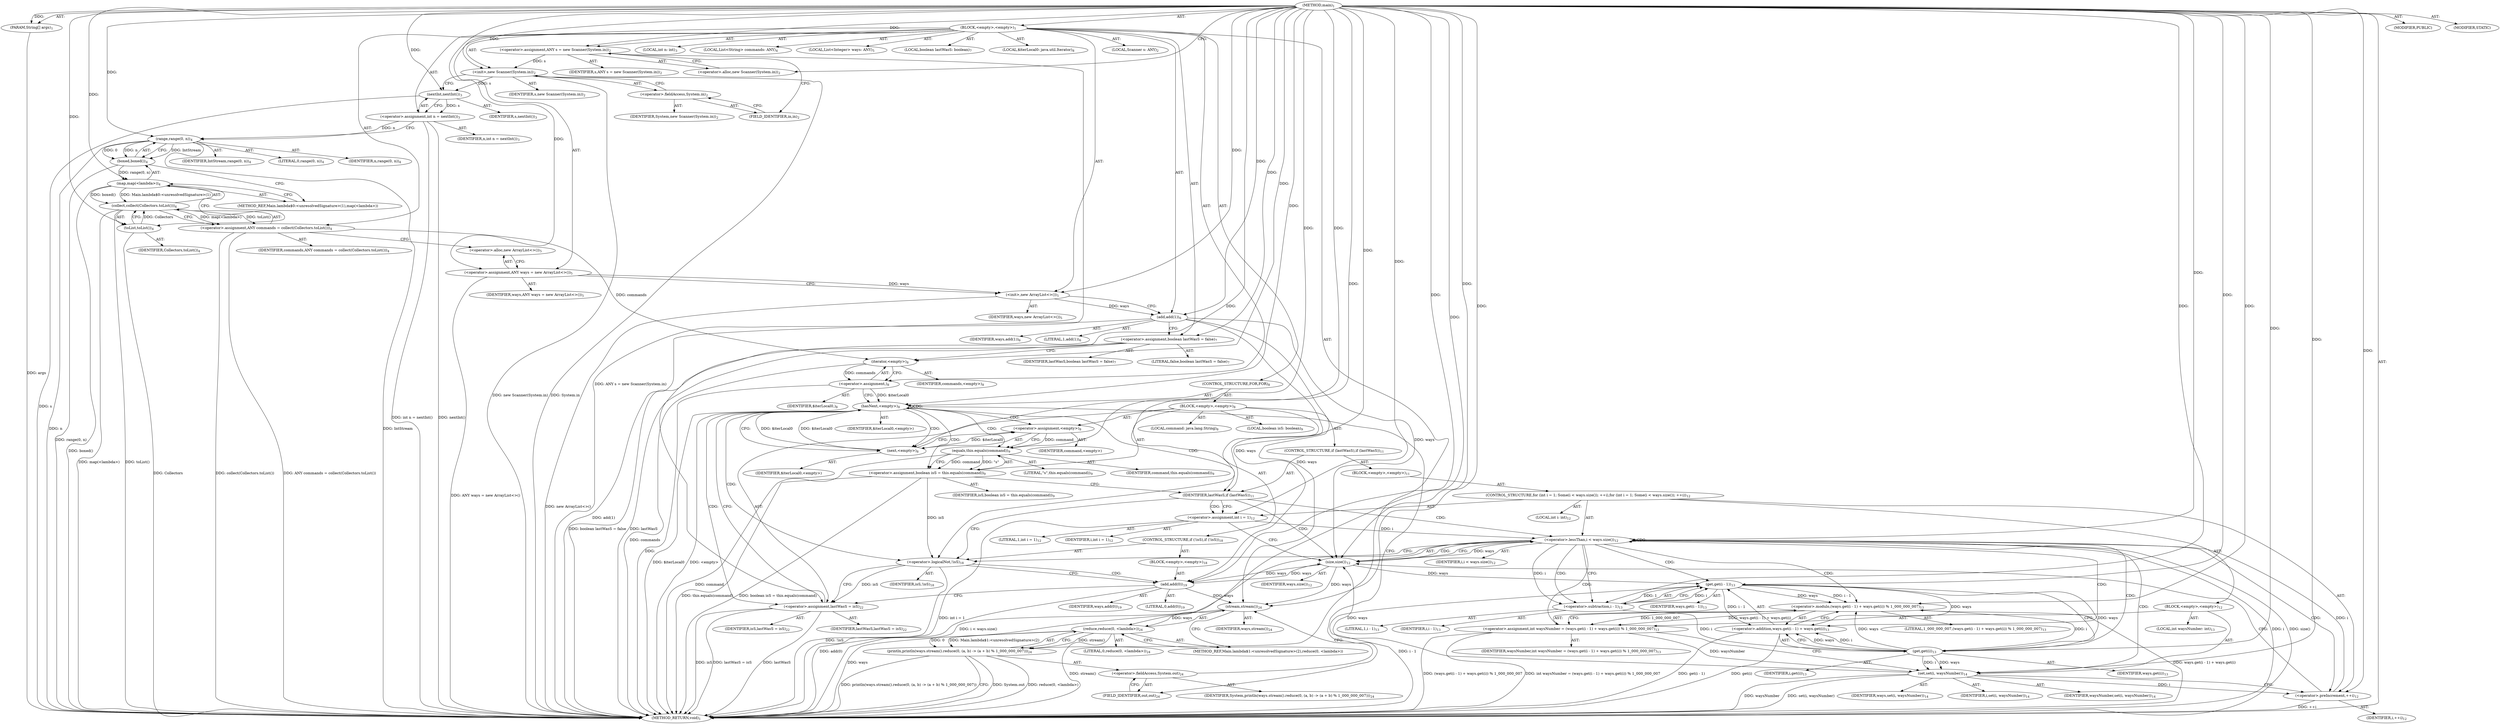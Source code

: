 digraph "main" {  
"37" [label = <(METHOD,main)<SUB>1</SUB>> ]
"12" [label = <(PARAM,String[] args)<SUB>1</SUB>> ]
"38" [label = <(BLOCK,&lt;empty&gt;,&lt;empty&gt;)<SUB>1</SUB>> ]
"4" [label = <(LOCAL,Scanner s: ANY)<SUB>2</SUB>> ]
"39" [label = <(&lt;operator&gt;.assignment,ANY s = new Scanner(System.in))<SUB>2</SUB>> ]
"40" [label = <(IDENTIFIER,s,ANY s = new Scanner(System.in))<SUB>2</SUB>> ]
"41" [label = <(&lt;operator&gt;.alloc,new Scanner(System.in))<SUB>2</SUB>> ]
"42" [label = <(&lt;init&gt;,new Scanner(System.in))<SUB>2</SUB>> ]
"3" [label = <(IDENTIFIER,s,new Scanner(System.in))<SUB>2</SUB>> ]
"43" [label = <(&lt;operator&gt;.fieldAccess,System.in)<SUB>2</SUB>> ]
"44" [label = <(IDENTIFIER,System,new Scanner(System.in))<SUB>2</SUB>> ]
"45" [label = <(FIELD_IDENTIFIER,in,in)<SUB>2</SUB>> ]
"8" [label = <(LOCAL,int n: int)<SUB>3</SUB>> ]
"46" [label = <(&lt;operator&gt;.assignment,int n = nextInt())<SUB>3</SUB>> ]
"47" [label = <(IDENTIFIER,n,int n = nextInt())<SUB>3</SUB>> ]
"48" [label = <(nextInt,nextInt())<SUB>3</SUB>> ]
"49" [label = <(IDENTIFIER,s,nextInt())<SUB>3</SUB>> ]
"10" [label = <(LOCAL,List&lt;String&gt; commands: ANY)<SUB>4</SUB>> ]
"50" [label = <(&lt;operator&gt;.assignment,ANY commands = collect(Collectors.toList()))<SUB>4</SUB>> ]
"51" [label = <(IDENTIFIER,commands,ANY commands = collect(Collectors.toList()))<SUB>4</SUB>> ]
"52" [label = <(collect,collect(Collectors.toList()))<SUB>4</SUB>> ]
"53" [label = <(map,map(&lt;lambda&gt;))<SUB>4</SUB>> ]
"54" [label = <(boxed,boxed())<SUB>4</SUB>> ]
"55" [label = <(range,range(0, n))<SUB>4</SUB>> ]
"56" [label = <(IDENTIFIER,IntStream,range(0, n))<SUB>4</SUB>> ]
"57" [label = <(LITERAL,0,range(0, n))<SUB>4</SUB>> ]
"58" [label = <(IDENTIFIER,n,range(0, n))<SUB>4</SUB>> ]
"6" [label = <(METHOD_REF,Main.lambda$0:&lt;unresolvedSignature&gt;(1),map(&lt;lambda&gt;))> ]
"59" [label = <(toList,toList())<SUB>4</SUB>> ]
"60" [label = <(IDENTIFIER,Collectors,toList())<SUB>4</SUB>> ]
"14" [label = <(LOCAL,List&lt;Integer&gt; ways: ANY)<SUB>5</SUB>> ]
"61" [label = <(&lt;operator&gt;.assignment,ANY ways = new ArrayList&lt;&gt;())<SUB>5</SUB>> ]
"62" [label = <(IDENTIFIER,ways,ANY ways = new ArrayList&lt;&gt;())<SUB>5</SUB>> ]
"63" [label = <(&lt;operator&gt;.alloc,new ArrayList&lt;&gt;())<SUB>5</SUB>> ]
"64" [label = <(&lt;init&gt;,new ArrayList&lt;&gt;())<SUB>5</SUB>> ]
"13" [label = <(IDENTIFIER,ways,new ArrayList&lt;&gt;())<SUB>5</SUB>> ]
"65" [label = <(add,add(1))<SUB>6</SUB>> ]
"66" [label = <(IDENTIFIER,ways,add(1))<SUB>6</SUB>> ]
"67" [label = <(LITERAL,1,add(1))<SUB>6</SUB>> ]
"20" [label = <(LOCAL,boolean lastWasS: boolean)<SUB>7</SUB>> ]
"68" [label = <(&lt;operator&gt;.assignment,boolean lastWasS = false)<SUB>7</SUB>> ]
"69" [label = <(IDENTIFIER,lastWasS,boolean lastWasS = false)<SUB>7</SUB>> ]
"70" [label = <(LITERAL,false,boolean lastWasS = false)<SUB>7</SUB>> ]
"71" [label = <(LOCAL,$iterLocal0: java.util.Iterator)<SUB>8</SUB>> ]
"72" [label = <(&lt;operator&gt;.assignment,)<SUB>8</SUB>> ]
"73" [label = <(IDENTIFIER,$iterLocal0,)<SUB>8</SUB>> ]
"74" [label = <(iterator,&lt;empty&gt;)<SUB>8</SUB>> ]
"75" [label = <(IDENTIFIER,commands,&lt;empty&gt;)<SUB>8</SUB>> ]
"76" [label = <(CONTROL_STRUCTURE,FOR,FOR)<SUB>8</SUB>> ]
"77" [label = <(hasNext,&lt;empty&gt;)<SUB>8</SUB>> ]
"78" [label = <(IDENTIFIER,$iterLocal0,&lt;empty&gt;)> ]
"79" [label = <(BLOCK,&lt;empty&gt;,&lt;empty&gt;)<SUB>8</SUB>> ]
"80" [label = <(LOCAL,command: java.lang.String)<SUB>8</SUB>> ]
"81" [label = <(&lt;operator&gt;.assignment,&lt;empty&gt;)<SUB>8</SUB>> ]
"82" [label = <(IDENTIFIER,command,&lt;empty&gt;)> ]
"83" [label = <(next,&lt;empty&gt;)<SUB>8</SUB>> ]
"84" [label = <(IDENTIFIER,$iterLocal0,&lt;empty&gt;)> ]
"85" [label = <(LOCAL,boolean isS: boolean)<SUB>9</SUB>> ]
"86" [label = <(&lt;operator&gt;.assignment,boolean isS = this.equals(command))<SUB>9</SUB>> ]
"87" [label = <(IDENTIFIER,isS,boolean isS = this.equals(command))<SUB>9</SUB>> ]
"88" [label = <(equals,this.equals(command))<SUB>9</SUB>> ]
"89" [label = <(LITERAL,&quot;s&quot;,this.equals(command))<SUB>9</SUB>> ]
"90" [label = <(IDENTIFIER,command,this.equals(command))<SUB>9</SUB>> ]
"91" [label = <(CONTROL_STRUCTURE,if (lastWasS),if (lastWasS))<SUB>11</SUB>> ]
"92" [label = <(IDENTIFIER,lastWasS,if (lastWasS))<SUB>11</SUB>> ]
"93" [label = <(BLOCK,&lt;empty&gt;,&lt;empty&gt;)<SUB>11</SUB>> ]
"94" [label = <(CONTROL_STRUCTURE,for (int i = 1; Some(i &lt; ways.size()); ++i),for (int i = 1; Some(i &lt; ways.size()); ++i))<SUB>12</SUB>> ]
"95" [label = <(LOCAL,int i: int)<SUB>12</SUB>> ]
"96" [label = <(&lt;operator&gt;.assignment,int i = 1)<SUB>12</SUB>> ]
"97" [label = <(IDENTIFIER,i,int i = 1)<SUB>12</SUB>> ]
"98" [label = <(LITERAL,1,int i = 1)<SUB>12</SUB>> ]
"99" [label = <(&lt;operator&gt;.lessThan,i &lt; ways.size())<SUB>12</SUB>> ]
"100" [label = <(IDENTIFIER,i,i &lt; ways.size())<SUB>12</SUB>> ]
"101" [label = <(size,size())<SUB>12</SUB>> ]
"102" [label = <(IDENTIFIER,ways,size())<SUB>12</SUB>> ]
"103" [label = <(&lt;operator&gt;.preIncrement,++i)<SUB>12</SUB>> ]
"104" [label = <(IDENTIFIER,i,++i)<SUB>12</SUB>> ]
"105" [label = <(BLOCK,&lt;empty&gt;,&lt;empty&gt;)<SUB>12</SUB>> ]
"106" [label = <(LOCAL,int waysNumber: int)<SUB>13</SUB>> ]
"107" [label = <(&lt;operator&gt;.assignment,int waysNumber = (ways.get(i - 1) + ways.get(i)) % 1_000_000_007)<SUB>13</SUB>> ]
"108" [label = <(IDENTIFIER,waysNumber,int waysNumber = (ways.get(i - 1) + ways.get(i)) % 1_000_000_007)<SUB>13</SUB>> ]
"109" [label = <(&lt;operator&gt;.modulo,(ways.get(i - 1) + ways.get(i)) % 1_000_000_007)<SUB>13</SUB>> ]
"110" [label = <(&lt;operator&gt;.addition,ways.get(i - 1) + ways.get(i))<SUB>13</SUB>> ]
"111" [label = <(get,get(i - 1))<SUB>13</SUB>> ]
"112" [label = <(IDENTIFIER,ways,get(i - 1))<SUB>13</SUB>> ]
"113" [label = <(&lt;operator&gt;.subtraction,i - 1)<SUB>13</SUB>> ]
"114" [label = <(IDENTIFIER,i,i - 1)<SUB>13</SUB>> ]
"115" [label = <(LITERAL,1,i - 1)<SUB>13</SUB>> ]
"116" [label = <(get,get(i))<SUB>13</SUB>> ]
"117" [label = <(IDENTIFIER,ways,get(i))<SUB>13</SUB>> ]
"118" [label = <(IDENTIFIER,i,get(i))<SUB>13</SUB>> ]
"119" [label = <(LITERAL,1_000_000_007,(ways.get(i - 1) + ways.get(i)) % 1_000_000_007)<SUB>13</SUB>> ]
"120" [label = <(set,set(i, waysNumber))<SUB>14</SUB>> ]
"121" [label = <(IDENTIFIER,ways,set(i, waysNumber))<SUB>14</SUB>> ]
"122" [label = <(IDENTIFIER,i,set(i, waysNumber))<SUB>14</SUB>> ]
"123" [label = <(IDENTIFIER,waysNumber,set(i, waysNumber))<SUB>14</SUB>> ]
"124" [label = <(CONTROL_STRUCTURE,if (!isS),if (!isS))<SUB>18</SUB>> ]
"125" [label = <(&lt;operator&gt;.logicalNot,!isS)<SUB>18</SUB>> ]
"126" [label = <(IDENTIFIER,isS,!isS)<SUB>18</SUB>> ]
"127" [label = <(BLOCK,&lt;empty&gt;,&lt;empty&gt;)<SUB>18</SUB>> ]
"128" [label = <(add,add(0))<SUB>19</SUB>> ]
"129" [label = <(IDENTIFIER,ways,add(0))<SUB>19</SUB>> ]
"130" [label = <(LITERAL,0,add(0))<SUB>19</SUB>> ]
"131" [label = <(&lt;operator&gt;.assignment,lastWasS = isS)<SUB>22</SUB>> ]
"132" [label = <(IDENTIFIER,lastWasS,lastWasS = isS)<SUB>22</SUB>> ]
"133" [label = <(IDENTIFIER,isS,lastWasS = isS)<SUB>22</SUB>> ]
"134" [label = <(println,println(ways.stream().reduce(0, (a, b) -&gt; (a + b) % 1_000_000_007)))<SUB>24</SUB>> ]
"135" [label = <(&lt;operator&gt;.fieldAccess,System.out)<SUB>24</SUB>> ]
"136" [label = <(IDENTIFIER,System,println(ways.stream().reduce(0, (a, b) -&gt; (a + b) % 1_000_000_007)))<SUB>24</SUB>> ]
"137" [label = <(FIELD_IDENTIFIER,out,out)<SUB>24</SUB>> ]
"138" [label = <(reduce,reduce(0, &lt;lambda&gt;))<SUB>24</SUB>> ]
"139" [label = <(stream,stream())<SUB>24</SUB>> ]
"140" [label = <(IDENTIFIER,ways,stream())<SUB>24</SUB>> ]
"141" [label = <(LITERAL,0,reduce(0, &lt;lambda&gt;))<SUB>24</SUB>> ]
"16" [label = <(METHOD_REF,Main.lambda$1:&lt;unresolvedSignature&gt;(2),reduce(0, &lt;lambda&gt;))> ]
"142" [label = <(MODIFIER,PUBLIC)> ]
"143" [label = <(MODIFIER,STATIC)> ]
"144" [label = <(METHOD_RETURN,void)<SUB>1</SUB>> ]
  "37" -> "12"  [ label = "AST: "] 
  "37" -> "38"  [ label = "AST: "] 
  "37" -> "142"  [ label = "AST: "] 
  "37" -> "143"  [ label = "AST: "] 
  "37" -> "144"  [ label = "AST: "] 
  "38" -> "4"  [ label = "AST: "] 
  "38" -> "39"  [ label = "AST: "] 
  "38" -> "42"  [ label = "AST: "] 
  "38" -> "8"  [ label = "AST: "] 
  "38" -> "46"  [ label = "AST: "] 
  "38" -> "10"  [ label = "AST: "] 
  "38" -> "50"  [ label = "AST: "] 
  "38" -> "14"  [ label = "AST: "] 
  "38" -> "61"  [ label = "AST: "] 
  "38" -> "64"  [ label = "AST: "] 
  "38" -> "65"  [ label = "AST: "] 
  "38" -> "20"  [ label = "AST: "] 
  "38" -> "68"  [ label = "AST: "] 
  "38" -> "71"  [ label = "AST: "] 
  "38" -> "72"  [ label = "AST: "] 
  "38" -> "76"  [ label = "AST: "] 
  "38" -> "134"  [ label = "AST: "] 
  "39" -> "40"  [ label = "AST: "] 
  "39" -> "41"  [ label = "AST: "] 
  "42" -> "3"  [ label = "AST: "] 
  "42" -> "43"  [ label = "AST: "] 
  "43" -> "44"  [ label = "AST: "] 
  "43" -> "45"  [ label = "AST: "] 
  "46" -> "47"  [ label = "AST: "] 
  "46" -> "48"  [ label = "AST: "] 
  "48" -> "49"  [ label = "AST: "] 
  "50" -> "51"  [ label = "AST: "] 
  "50" -> "52"  [ label = "AST: "] 
  "52" -> "53"  [ label = "AST: "] 
  "52" -> "59"  [ label = "AST: "] 
  "53" -> "54"  [ label = "AST: "] 
  "53" -> "6"  [ label = "AST: "] 
  "54" -> "55"  [ label = "AST: "] 
  "55" -> "56"  [ label = "AST: "] 
  "55" -> "57"  [ label = "AST: "] 
  "55" -> "58"  [ label = "AST: "] 
  "59" -> "60"  [ label = "AST: "] 
  "61" -> "62"  [ label = "AST: "] 
  "61" -> "63"  [ label = "AST: "] 
  "64" -> "13"  [ label = "AST: "] 
  "65" -> "66"  [ label = "AST: "] 
  "65" -> "67"  [ label = "AST: "] 
  "68" -> "69"  [ label = "AST: "] 
  "68" -> "70"  [ label = "AST: "] 
  "72" -> "73"  [ label = "AST: "] 
  "72" -> "74"  [ label = "AST: "] 
  "74" -> "75"  [ label = "AST: "] 
  "76" -> "77"  [ label = "AST: "] 
  "76" -> "79"  [ label = "AST: "] 
  "77" -> "78"  [ label = "AST: "] 
  "79" -> "80"  [ label = "AST: "] 
  "79" -> "81"  [ label = "AST: "] 
  "79" -> "85"  [ label = "AST: "] 
  "79" -> "86"  [ label = "AST: "] 
  "79" -> "91"  [ label = "AST: "] 
  "79" -> "124"  [ label = "AST: "] 
  "79" -> "131"  [ label = "AST: "] 
  "81" -> "82"  [ label = "AST: "] 
  "81" -> "83"  [ label = "AST: "] 
  "83" -> "84"  [ label = "AST: "] 
  "86" -> "87"  [ label = "AST: "] 
  "86" -> "88"  [ label = "AST: "] 
  "88" -> "89"  [ label = "AST: "] 
  "88" -> "90"  [ label = "AST: "] 
  "91" -> "92"  [ label = "AST: "] 
  "91" -> "93"  [ label = "AST: "] 
  "93" -> "94"  [ label = "AST: "] 
  "94" -> "95"  [ label = "AST: "] 
  "94" -> "96"  [ label = "AST: "] 
  "94" -> "99"  [ label = "AST: "] 
  "94" -> "103"  [ label = "AST: "] 
  "94" -> "105"  [ label = "AST: "] 
  "96" -> "97"  [ label = "AST: "] 
  "96" -> "98"  [ label = "AST: "] 
  "99" -> "100"  [ label = "AST: "] 
  "99" -> "101"  [ label = "AST: "] 
  "101" -> "102"  [ label = "AST: "] 
  "103" -> "104"  [ label = "AST: "] 
  "105" -> "106"  [ label = "AST: "] 
  "105" -> "107"  [ label = "AST: "] 
  "105" -> "120"  [ label = "AST: "] 
  "107" -> "108"  [ label = "AST: "] 
  "107" -> "109"  [ label = "AST: "] 
  "109" -> "110"  [ label = "AST: "] 
  "109" -> "119"  [ label = "AST: "] 
  "110" -> "111"  [ label = "AST: "] 
  "110" -> "116"  [ label = "AST: "] 
  "111" -> "112"  [ label = "AST: "] 
  "111" -> "113"  [ label = "AST: "] 
  "113" -> "114"  [ label = "AST: "] 
  "113" -> "115"  [ label = "AST: "] 
  "116" -> "117"  [ label = "AST: "] 
  "116" -> "118"  [ label = "AST: "] 
  "120" -> "121"  [ label = "AST: "] 
  "120" -> "122"  [ label = "AST: "] 
  "120" -> "123"  [ label = "AST: "] 
  "124" -> "125"  [ label = "AST: "] 
  "124" -> "127"  [ label = "AST: "] 
  "125" -> "126"  [ label = "AST: "] 
  "127" -> "128"  [ label = "AST: "] 
  "128" -> "129"  [ label = "AST: "] 
  "128" -> "130"  [ label = "AST: "] 
  "131" -> "132"  [ label = "AST: "] 
  "131" -> "133"  [ label = "AST: "] 
  "134" -> "135"  [ label = "AST: "] 
  "134" -> "138"  [ label = "AST: "] 
  "135" -> "136"  [ label = "AST: "] 
  "135" -> "137"  [ label = "AST: "] 
  "138" -> "139"  [ label = "AST: "] 
  "138" -> "141"  [ label = "AST: "] 
  "138" -> "16"  [ label = "AST: "] 
  "139" -> "140"  [ label = "AST: "] 
  "39" -> "45"  [ label = "CFG: "] 
  "42" -> "48"  [ label = "CFG: "] 
  "46" -> "55"  [ label = "CFG: "] 
  "50" -> "63"  [ label = "CFG: "] 
  "61" -> "64"  [ label = "CFG: "] 
  "64" -> "65"  [ label = "CFG: "] 
  "65" -> "68"  [ label = "CFG: "] 
  "68" -> "74"  [ label = "CFG: "] 
  "72" -> "77"  [ label = "CFG: "] 
  "134" -> "144"  [ label = "CFG: "] 
  "41" -> "39"  [ label = "CFG: "] 
  "43" -> "42"  [ label = "CFG: "] 
  "48" -> "46"  [ label = "CFG: "] 
  "52" -> "50"  [ label = "CFG: "] 
  "63" -> "61"  [ label = "CFG: "] 
  "74" -> "72"  [ label = "CFG: "] 
  "77" -> "83"  [ label = "CFG: "] 
  "77" -> "137"  [ label = "CFG: "] 
  "135" -> "139"  [ label = "CFG: "] 
  "138" -> "134"  [ label = "CFG: "] 
  "45" -> "43"  [ label = "CFG: "] 
  "53" -> "59"  [ label = "CFG: "] 
  "59" -> "52"  [ label = "CFG: "] 
  "81" -> "88"  [ label = "CFG: "] 
  "86" -> "92"  [ label = "CFG: "] 
  "131" -> "77"  [ label = "CFG: "] 
  "137" -> "135"  [ label = "CFG: "] 
  "139" -> "16"  [ label = "CFG: "] 
  "16" -> "138"  [ label = "CFG: "] 
  "54" -> "6"  [ label = "CFG: "] 
  "6" -> "53"  [ label = "CFG: "] 
  "83" -> "81"  [ label = "CFG: "] 
  "88" -> "86"  [ label = "CFG: "] 
  "92" -> "96"  [ label = "CFG: "] 
  "92" -> "125"  [ label = "CFG: "] 
  "125" -> "128"  [ label = "CFG: "] 
  "125" -> "131"  [ label = "CFG: "] 
  "55" -> "54"  [ label = "CFG: "] 
  "128" -> "131"  [ label = "CFG: "] 
  "96" -> "101"  [ label = "CFG: "] 
  "99" -> "113"  [ label = "CFG: "] 
  "99" -> "125"  [ label = "CFG: "] 
  "103" -> "101"  [ label = "CFG: "] 
  "101" -> "99"  [ label = "CFG: "] 
  "107" -> "120"  [ label = "CFG: "] 
  "120" -> "103"  [ label = "CFG: "] 
  "109" -> "107"  [ label = "CFG: "] 
  "110" -> "109"  [ label = "CFG: "] 
  "111" -> "116"  [ label = "CFG: "] 
  "116" -> "110"  [ label = "CFG: "] 
  "113" -> "111"  [ label = "CFG: "] 
  "37" -> "41"  [ label = "CFG: "] 
  "12" -> "144"  [ label = "DDG: args"] 
  "39" -> "144"  [ label = "DDG: ANY s = new Scanner(System.in)"] 
  "42" -> "144"  [ label = "DDG: System.in"] 
  "42" -> "144"  [ label = "DDG: new Scanner(System.in)"] 
  "48" -> "144"  [ label = "DDG: s"] 
  "46" -> "144"  [ label = "DDG: nextInt()"] 
  "46" -> "144"  [ label = "DDG: int n = nextInt()"] 
  "55" -> "144"  [ label = "DDG: n"] 
  "54" -> "144"  [ label = "DDG: range(0, n)"] 
  "53" -> "144"  [ label = "DDG: boxed()"] 
  "52" -> "144"  [ label = "DDG: map(&lt;lambda&gt;)"] 
  "52" -> "144"  [ label = "DDG: toList()"] 
  "50" -> "144"  [ label = "DDG: collect(Collectors.toList())"] 
  "50" -> "144"  [ label = "DDG: ANY commands = collect(Collectors.toList())"] 
  "61" -> "144"  [ label = "DDG: ANY ways = new ArrayList&lt;&gt;()"] 
  "64" -> "144"  [ label = "DDG: new ArrayList&lt;&gt;()"] 
  "65" -> "144"  [ label = "DDG: add(1)"] 
  "68" -> "144"  [ label = "DDG: lastWasS"] 
  "68" -> "144"  [ label = "DDG: boolean lastWasS = false"] 
  "74" -> "144"  [ label = "DDG: commands"] 
  "72" -> "144"  [ label = "DDG: "] 
  "77" -> "144"  [ label = "DDG: $iterLocal0"] 
  "77" -> "144"  [ label = "DDG: &lt;empty&gt;"] 
  "134" -> "144"  [ label = "DDG: System.out"] 
  "139" -> "144"  [ label = "DDG: ways"] 
  "138" -> "144"  [ label = "DDG: stream()"] 
  "134" -> "144"  [ label = "DDG: reduce(0, &lt;lambda&gt;)"] 
  "134" -> "144"  [ label = "DDG: println(ways.stream().reduce(0, (a, b) -&gt; (a + b) % 1_000_000_007))"] 
  "88" -> "144"  [ label = "DDG: command"] 
  "86" -> "144"  [ label = "DDG: this.equals(command)"] 
  "86" -> "144"  [ label = "DDG: boolean isS = this.equals(command)"] 
  "96" -> "144"  [ label = "DDG: int i = 1"] 
  "99" -> "144"  [ label = "DDG: i"] 
  "99" -> "144"  [ label = "DDG: size()"] 
  "99" -> "144"  [ label = "DDG: i &lt; ways.size()"] 
  "125" -> "144"  [ label = "DDG: !isS"] 
  "128" -> "144"  [ label = "DDG: add(0)"] 
  "131" -> "144"  [ label = "DDG: lastWasS"] 
  "131" -> "144"  [ label = "DDG: isS"] 
  "131" -> "144"  [ label = "DDG: lastWasS = isS"] 
  "111" -> "144"  [ label = "DDG: i - 1"] 
  "110" -> "144"  [ label = "DDG: get(i - 1)"] 
  "110" -> "144"  [ label = "DDG: get(i)"] 
  "109" -> "144"  [ label = "DDG: ways.get(i - 1) + ways.get(i)"] 
  "107" -> "144"  [ label = "DDG: (ways.get(i - 1) + ways.get(i)) % 1_000_000_007"] 
  "107" -> "144"  [ label = "DDG: int waysNumber = (ways.get(i - 1) + ways.get(i)) % 1_000_000_007"] 
  "120" -> "144"  [ label = "DDG: waysNumber"] 
  "120" -> "144"  [ label = "DDG: set(i, waysNumber)"] 
  "103" -> "144"  [ label = "DDG: ++i"] 
  "59" -> "144"  [ label = "DDG: Collectors"] 
  "55" -> "144"  [ label = "DDG: IntStream"] 
  "37" -> "12"  [ label = "DDG: "] 
  "37" -> "39"  [ label = "DDG: "] 
  "48" -> "46"  [ label = "DDG: s"] 
  "52" -> "50"  [ label = "DDG: map(&lt;lambda&gt;)"] 
  "52" -> "50"  [ label = "DDG: toList()"] 
  "37" -> "61"  [ label = "DDG: "] 
  "37" -> "68"  [ label = "DDG: "] 
  "74" -> "72"  [ label = "DDG: commands"] 
  "39" -> "42"  [ label = "DDG: s"] 
  "37" -> "42"  [ label = "DDG: "] 
  "61" -> "64"  [ label = "DDG: ways"] 
  "37" -> "64"  [ label = "DDG: "] 
  "64" -> "65"  [ label = "DDG: ways"] 
  "37" -> "65"  [ label = "DDG: "] 
  "138" -> "134"  [ label = "DDG: stream()"] 
  "138" -> "134"  [ label = "DDG: 0"] 
  "138" -> "134"  [ label = "DDG: Main.lambda$1:&lt;unresolvedSignature&gt;(2)"] 
  "42" -> "48"  [ label = "DDG: s"] 
  "37" -> "48"  [ label = "DDG: "] 
  "53" -> "52"  [ label = "DDG: boxed()"] 
  "53" -> "52"  [ label = "DDG: Main.lambda$0:&lt;unresolvedSignature&gt;(1)"] 
  "59" -> "52"  [ label = "DDG: Collectors"] 
  "50" -> "74"  [ label = "DDG: commands"] 
  "37" -> "74"  [ label = "DDG: "] 
  "72" -> "77"  [ label = "DDG: $iterLocal0"] 
  "83" -> "77"  [ label = "DDG: $iterLocal0"] 
  "37" -> "77"  [ label = "DDG: "] 
  "83" -> "81"  [ label = "DDG: $iterLocal0"] 
  "88" -> "86"  [ label = "DDG: &quot;s&quot;"] 
  "88" -> "86"  [ label = "DDG: command"] 
  "125" -> "131"  [ label = "DDG: isS"] 
  "37" -> "131"  [ label = "DDG: "] 
  "139" -> "138"  [ label = "DDG: ways"] 
  "37" -> "138"  [ label = "DDG: "] 
  "54" -> "53"  [ label = "DDG: range(0, n)"] 
  "37" -> "53"  [ label = "DDG: "] 
  "37" -> "59"  [ label = "DDG: "] 
  "37" -> "92"  [ label = "DDG: "] 
  "65" -> "139"  [ label = "DDG: ways"] 
  "101" -> "139"  [ label = "DDG: ways"] 
  "128" -> "139"  [ label = "DDG: ways"] 
  "37" -> "139"  [ label = "DDG: "] 
  "55" -> "54"  [ label = "DDG: IntStream"] 
  "55" -> "54"  [ label = "DDG: 0"] 
  "55" -> "54"  [ label = "DDG: n"] 
  "77" -> "83"  [ label = "DDG: $iterLocal0"] 
  "37" -> "83"  [ label = "DDG: "] 
  "37" -> "88"  [ label = "DDG: "] 
  "81" -> "88"  [ label = "DDG: command"] 
  "86" -> "125"  [ label = "DDG: isS"] 
  "37" -> "125"  [ label = "DDG: "] 
  "37" -> "55"  [ label = "DDG: "] 
  "46" -> "55"  [ label = "DDG: n"] 
  "37" -> "96"  [ label = "DDG: "] 
  "65" -> "128"  [ label = "DDG: ways"] 
  "101" -> "128"  [ label = "DDG: ways"] 
  "37" -> "128"  [ label = "DDG: "] 
  "96" -> "99"  [ label = "DDG: i"] 
  "103" -> "99"  [ label = "DDG: i"] 
  "37" -> "99"  [ label = "DDG: "] 
  "101" -> "99"  [ label = "DDG: ways"] 
  "120" -> "103"  [ label = "DDG: i"] 
  "37" -> "103"  [ label = "DDG: "] 
  "109" -> "107"  [ label = "DDG: ways.get(i - 1) + ways.get(i)"] 
  "109" -> "107"  [ label = "DDG: 1_000_000_007"] 
  "65" -> "101"  [ label = "DDG: ways"] 
  "128" -> "101"  [ label = "DDG: ways"] 
  "120" -> "101"  [ label = "DDG: ways"] 
  "37" -> "101"  [ label = "DDG: "] 
  "116" -> "120"  [ label = "DDG: ways"] 
  "37" -> "120"  [ label = "DDG: "] 
  "116" -> "120"  [ label = "DDG: i"] 
  "107" -> "120"  [ label = "DDG: waysNumber"] 
  "111" -> "109"  [ label = "DDG: ways"] 
  "111" -> "109"  [ label = "DDG: i - 1"] 
  "116" -> "109"  [ label = "DDG: ways"] 
  "116" -> "109"  [ label = "DDG: i"] 
  "37" -> "109"  [ label = "DDG: "] 
  "111" -> "110"  [ label = "DDG: ways"] 
  "111" -> "110"  [ label = "DDG: i - 1"] 
  "116" -> "110"  [ label = "DDG: ways"] 
  "116" -> "110"  [ label = "DDG: i"] 
  "101" -> "111"  [ label = "DDG: ways"] 
  "37" -> "111"  [ label = "DDG: "] 
  "113" -> "111"  [ label = "DDG: i"] 
  "113" -> "111"  [ label = "DDG: 1"] 
  "111" -> "116"  [ label = "DDG: ways"] 
  "37" -> "116"  [ label = "DDG: "] 
  "113" -> "116"  [ label = "DDG: i"] 
  "99" -> "113"  [ label = "DDG: i"] 
  "37" -> "113"  [ label = "DDG: "] 
  "77" -> "77"  [ label = "CDG: "] 
  "77" -> "83"  [ label = "CDG: "] 
  "77" -> "81"  [ label = "CDG: "] 
  "77" -> "131"  [ label = "CDG: "] 
  "77" -> "88"  [ label = "CDG: "] 
  "77" -> "92"  [ label = "CDG: "] 
  "77" -> "125"  [ label = "CDG: "] 
  "77" -> "86"  [ label = "CDG: "] 
  "92" -> "96"  [ label = "CDG: "] 
  "92" -> "99"  [ label = "CDG: "] 
  "92" -> "101"  [ label = "CDG: "] 
  "125" -> "128"  [ label = "CDG: "] 
  "99" -> "107"  [ label = "CDG: "] 
  "99" -> "120"  [ label = "CDG: "] 
  "99" -> "113"  [ label = "CDG: "] 
  "99" -> "116"  [ label = "CDG: "] 
  "99" -> "99"  [ label = "CDG: "] 
  "99" -> "103"  [ label = "CDG: "] 
  "99" -> "110"  [ label = "CDG: "] 
  "99" -> "101"  [ label = "CDG: "] 
  "99" -> "111"  [ label = "CDG: "] 
  "99" -> "109"  [ label = "CDG: "] 
}
